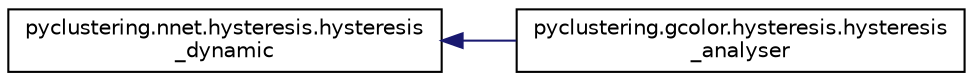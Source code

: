 digraph "Graphical Class Hierarchy"
{
 // INTERACTIVE_SVG=YES
 // LATEX_PDF_SIZE
  edge [fontname="Helvetica",fontsize="10",labelfontname="Helvetica",labelfontsize="10"];
  node [fontname="Helvetica",fontsize="10",shape=record];
  rankdir="LR";
  Node0 [label="pyclustering.nnet.hysteresis.hysteresis\l_dynamic",height=0.2,width=0.4,color="black", fillcolor="white", style="filled",URL="$d8/d15/classpyclustering_1_1nnet_1_1hysteresis_1_1hysteresis__dynamic.html",tooltip="Represents output dynamic of hysteresis oscillatory network."];
  Node0 -> Node1 [dir="back",color="midnightblue",fontsize="10",style="solid",fontname="Helvetica"];
  Node1 [label="pyclustering.gcolor.hysteresis.hysteresis\l_analyser",height=0.2,width=0.4,color="black", fillcolor="white", style="filled",URL="$df/de3/classpyclustering_1_1gcolor_1_1hysteresis_1_1hysteresis__analyser.html",tooltip="Performs analysis of output dynamic of the hysteresis oscillatory network to extract information abou..."];
}
